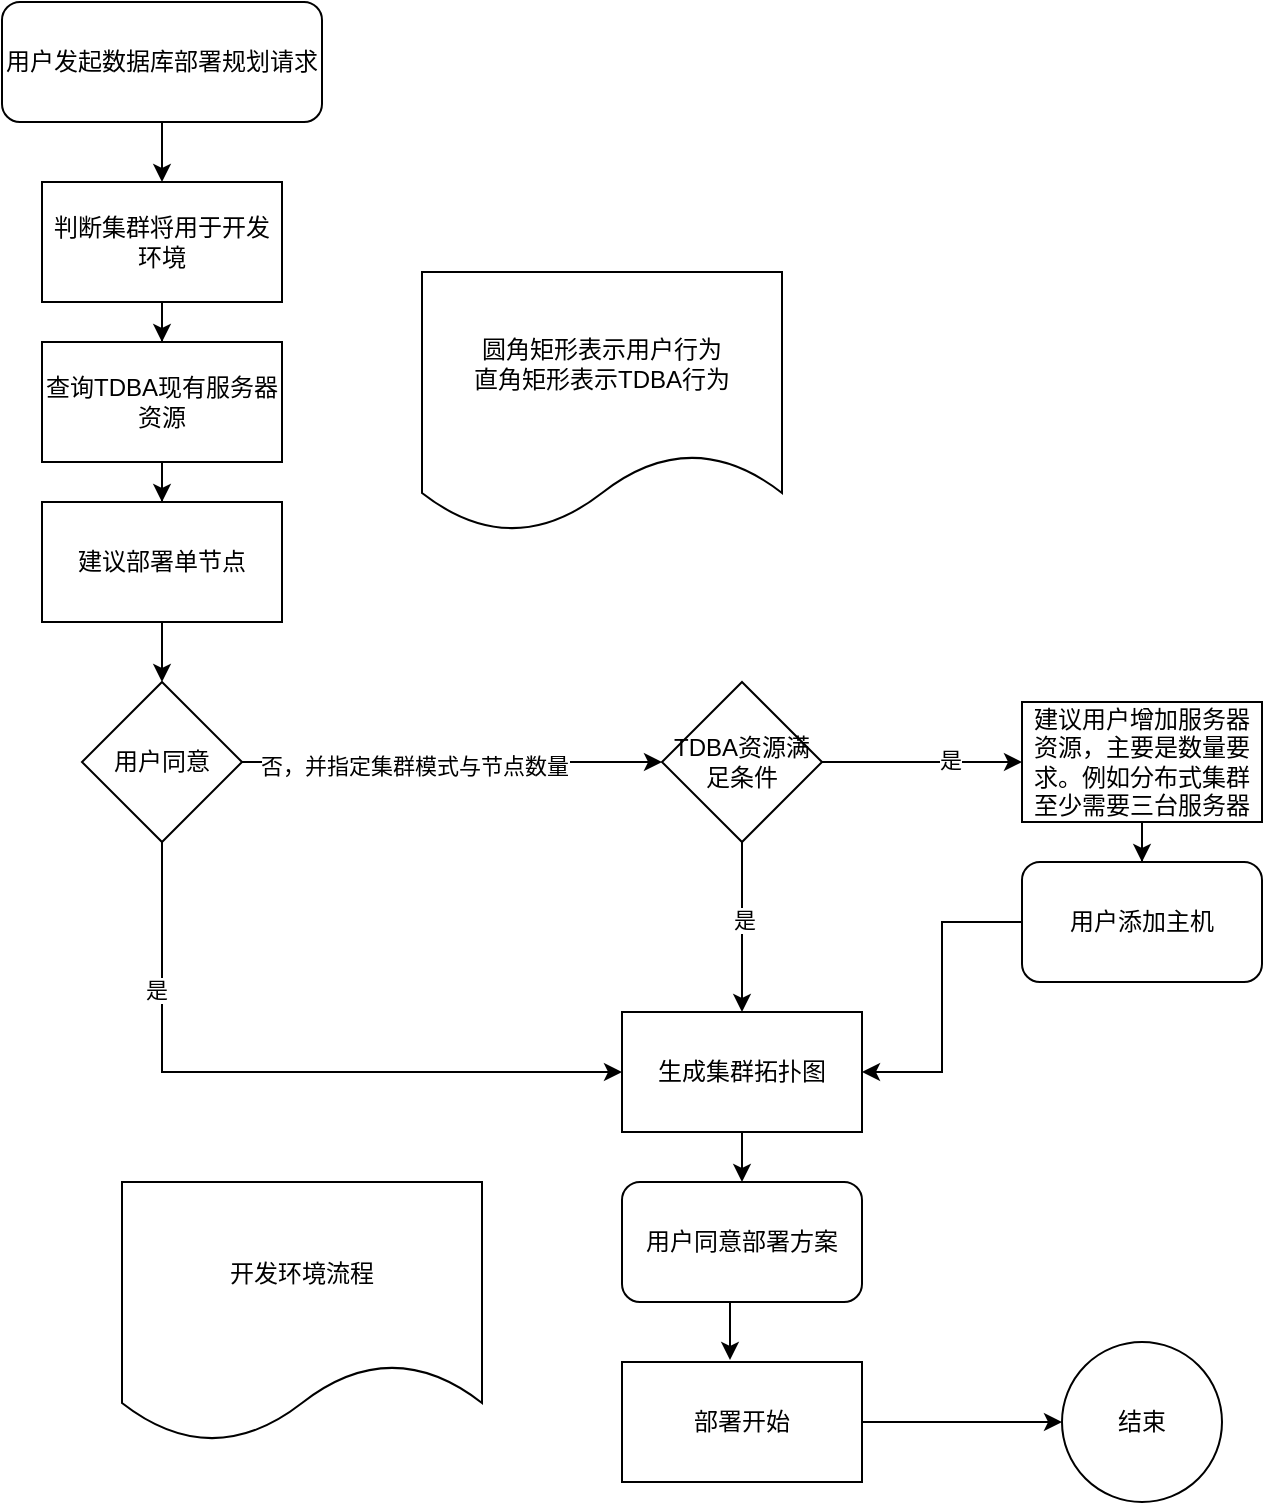 <mxfile version="24.6.2" type="github">
  <diagram id="C5RBs43oDa-KdzZeNtuy" name="Page-1">
    <mxGraphModel dx="1674" dy="738" grid="1" gridSize="10" guides="1" tooltips="1" connect="1" arrows="1" fold="1" page="1" pageScale="1" pageWidth="827" pageHeight="1169" math="0" shadow="0">
      <root>
        <mxCell id="WIyWlLk6GJQsqaUBKTNV-0" />
        <mxCell id="WIyWlLk6GJQsqaUBKTNV-1" parent="WIyWlLk6GJQsqaUBKTNV-0" />
        <mxCell id="5DEuAuNzQNV4okEuvg3l-0" value="" style="edgeStyle=orthogonalEdgeStyle;rounded=0;orthogonalLoop=1;jettySize=auto;html=1;" parent="WIyWlLk6GJQsqaUBKTNV-1" source="5DEuAuNzQNV4okEuvg3l-1" target="5DEuAuNzQNV4okEuvg3l-2" edge="1">
          <mxGeometry relative="1" as="geometry" />
        </mxCell>
        <mxCell id="5DEuAuNzQNV4okEuvg3l-1" value="用户发起数据库部署规划请求" style="rounded=1;whiteSpace=wrap;html=1;" parent="WIyWlLk6GJQsqaUBKTNV-1" vertex="1">
          <mxGeometry x="100" y="20" width="160" height="60" as="geometry" />
        </mxCell>
        <mxCell id="5DEuAuNzQNV4okEuvg3l-4" value="" style="edgeStyle=orthogonalEdgeStyle;rounded=0;orthogonalLoop=1;jettySize=auto;html=1;" parent="WIyWlLk6GJQsqaUBKTNV-1" source="5DEuAuNzQNV4okEuvg3l-2" target="5DEuAuNzQNV4okEuvg3l-3" edge="1">
          <mxGeometry relative="1" as="geometry" />
        </mxCell>
        <mxCell id="5DEuAuNzQNV4okEuvg3l-2" value="判断集群将用于开发环境" style="rounded=0;whiteSpace=wrap;html=1;" parent="WIyWlLk6GJQsqaUBKTNV-1" vertex="1">
          <mxGeometry x="120" y="110" width="120" height="60" as="geometry" />
        </mxCell>
        <mxCell id="5DEuAuNzQNV4okEuvg3l-6" value="" style="edgeStyle=orthogonalEdgeStyle;rounded=0;orthogonalLoop=1;jettySize=auto;html=1;" parent="WIyWlLk6GJQsqaUBKTNV-1" source="5DEuAuNzQNV4okEuvg3l-3" target="5DEuAuNzQNV4okEuvg3l-5" edge="1">
          <mxGeometry relative="1" as="geometry" />
        </mxCell>
        <mxCell id="5DEuAuNzQNV4okEuvg3l-3" value="查询TDBA现有服务器资源" style="whiteSpace=wrap;html=1;rounded=0;" parent="WIyWlLk6GJQsqaUBKTNV-1" vertex="1">
          <mxGeometry x="120" y="190" width="120" height="60" as="geometry" />
        </mxCell>
        <mxCell id="5DEuAuNzQNV4okEuvg3l-8" value="" style="edgeStyle=orthogonalEdgeStyle;rounded=0;orthogonalLoop=1;jettySize=auto;html=1;" parent="WIyWlLk6GJQsqaUBKTNV-1" source="5DEuAuNzQNV4okEuvg3l-5" target="5DEuAuNzQNV4okEuvg3l-7" edge="1">
          <mxGeometry relative="1" as="geometry" />
        </mxCell>
        <mxCell id="5DEuAuNzQNV4okEuvg3l-5" value="建议部署单节点" style="whiteSpace=wrap;html=1;rounded=0;" parent="WIyWlLk6GJQsqaUBKTNV-1" vertex="1">
          <mxGeometry x="120" y="270" width="120" height="60" as="geometry" />
        </mxCell>
        <mxCell id="5DEuAuNzQNV4okEuvg3l-18" value="" style="edgeStyle=orthogonalEdgeStyle;rounded=0;orthogonalLoop=1;jettySize=auto;html=1;" parent="WIyWlLk6GJQsqaUBKTNV-1" source="5DEuAuNzQNV4okEuvg3l-7" target="5DEuAuNzQNV4okEuvg3l-17" edge="1">
          <mxGeometry relative="1" as="geometry" />
        </mxCell>
        <mxCell id="5DEuAuNzQNV4okEuvg3l-19" value="否，并指定集群模式与节点数量" style="edgeLabel;html=1;align=center;verticalAlign=middle;resizable=0;points=[];" parent="5DEuAuNzQNV4okEuvg3l-18" vertex="1" connectable="0">
          <mxGeometry x="-0.185" y="-2" relative="1" as="geometry">
            <mxPoint as="offset" />
          </mxGeometry>
        </mxCell>
        <mxCell id="5DEuAuNzQNV4okEuvg3l-23" style="edgeStyle=orthogonalEdgeStyle;rounded=0;orthogonalLoop=1;jettySize=auto;html=1;exitX=0.5;exitY=1;exitDx=0;exitDy=0;entryX=0;entryY=0.5;entryDx=0;entryDy=0;" parent="WIyWlLk6GJQsqaUBKTNV-1" source="5DEuAuNzQNV4okEuvg3l-7" target="5DEuAuNzQNV4okEuvg3l-20" edge="1">
          <mxGeometry relative="1" as="geometry" />
        </mxCell>
        <mxCell id="5DEuAuNzQNV4okEuvg3l-24" value="是" style="edgeLabel;html=1;align=center;verticalAlign=middle;resizable=0;points=[];" parent="5DEuAuNzQNV4okEuvg3l-23" vertex="1" connectable="0">
          <mxGeometry x="-0.573" y="-3" relative="1" as="geometry">
            <mxPoint as="offset" />
          </mxGeometry>
        </mxCell>
        <mxCell id="5DEuAuNzQNV4okEuvg3l-7" value="用户同意" style="rhombus;whiteSpace=wrap;html=1;rounded=0;" parent="WIyWlLk6GJQsqaUBKTNV-1" vertex="1">
          <mxGeometry x="140" y="360" width="80" height="80" as="geometry" />
        </mxCell>
        <mxCell id="5DEuAuNzQNV4okEuvg3l-14" value="&lt;span style=&quot;text-wrap: nowrap;&quot;&gt;圆角矩形表示用户行为&lt;/span&gt;&lt;div style=&quot;text-wrap: nowrap;&quot;&gt;直角矩形表示TDBA行为&lt;/div&gt;" style="shape=document;whiteSpace=wrap;html=1;boundedLbl=1;" parent="WIyWlLk6GJQsqaUBKTNV-1" vertex="1">
          <mxGeometry x="310" y="155" width="180" height="130" as="geometry" />
        </mxCell>
        <mxCell id="5DEuAuNzQNV4okEuvg3l-21" value="" style="edgeStyle=orthogonalEdgeStyle;rounded=0;orthogonalLoop=1;jettySize=auto;html=1;" parent="WIyWlLk6GJQsqaUBKTNV-1" source="5DEuAuNzQNV4okEuvg3l-17" target="5DEuAuNzQNV4okEuvg3l-20" edge="1">
          <mxGeometry relative="1" as="geometry" />
        </mxCell>
        <mxCell id="5DEuAuNzQNV4okEuvg3l-22" value="是" style="edgeLabel;html=1;align=center;verticalAlign=middle;resizable=0;points=[];" parent="5DEuAuNzQNV4okEuvg3l-21" vertex="1" connectable="0">
          <mxGeometry x="-0.078" y="1" relative="1" as="geometry">
            <mxPoint as="offset" />
          </mxGeometry>
        </mxCell>
        <mxCell id="5DEuAuNzQNV4okEuvg3l-26" value="" style="edgeStyle=orthogonalEdgeStyle;rounded=0;orthogonalLoop=1;jettySize=auto;html=1;" parent="WIyWlLk6GJQsqaUBKTNV-1" source="5DEuAuNzQNV4okEuvg3l-17" target="5DEuAuNzQNV4okEuvg3l-25" edge="1">
          <mxGeometry relative="1" as="geometry" />
        </mxCell>
        <mxCell id="5DEuAuNzQNV4okEuvg3l-27" value="是" style="edgeLabel;html=1;align=center;verticalAlign=middle;resizable=0;points=[];" parent="5DEuAuNzQNV4okEuvg3l-26" vertex="1" connectable="0">
          <mxGeometry x="0.267" y="1" relative="1" as="geometry">
            <mxPoint as="offset" />
          </mxGeometry>
        </mxCell>
        <mxCell id="5DEuAuNzQNV4okEuvg3l-17" value="TDBA资源满足条件" style="rhombus;whiteSpace=wrap;html=1;rounded=0;" parent="WIyWlLk6GJQsqaUBKTNV-1" vertex="1">
          <mxGeometry x="430" y="360" width="80" height="80" as="geometry" />
        </mxCell>
        <mxCell id="5DEuAuNzQNV4okEuvg3l-34" value="" style="edgeStyle=orthogonalEdgeStyle;rounded=0;orthogonalLoop=1;jettySize=auto;html=1;" parent="WIyWlLk6GJQsqaUBKTNV-1" source="5DEuAuNzQNV4okEuvg3l-20" target="5DEuAuNzQNV4okEuvg3l-33" edge="1">
          <mxGeometry relative="1" as="geometry" />
        </mxCell>
        <mxCell id="5DEuAuNzQNV4okEuvg3l-20" value="生成集群拓扑图" style="whiteSpace=wrap;html=1;rounded=0;" parent="WIyWlLk6GJQsqaUBKTNV-1" vertex="1">
          <mxGeometry x="410" y="525" width="120" height="60" as="geometry" />
        </mxCell>
        <mxCell id="5DEuAuNzQNV4okEuvg3l-29" value="" style="edgeStyle=orthogonalEdgeStyle;rounded=0;orthogonalLoop=1;jettySize=auto;html=1;" parent="WIyWlLk6GJQsqaUBKTNV-1" source="5DEuAuNzQNV4okEuvg3l-25" target="5DEuAuNzQNV4okEuvg3l-28" edge="1">
          <mxGeometry relative="1" as="geometry" />
        </mxCell>
        <mxCell id="5DEuAuNzQNV4okEuvg3l-25" value="建议用户增加服务器资源，主要是数量要求。例如分布式集群至少需要三台服务器" style="whiteSpace=wrap;html=1;rounded=0;" parent="WIyWlLk6GJQsqaUBKTNV-1" vertex="1">
          <mxGeometry x="610" y="370" width="120" height="60" as="geometry" />
        </mxCell>
        <mxCell id="5DEuAuNzQNV4okEuvg3l-30" style="edgeStyle=orthogonalEdgeStyle;rounded=0;orthogonalLoop=1;jettySize=auto;html=1;entryX=1;entryY=0.5;entryDx=0;entryDy=0;" parent="WIyWlLk6GJQsqaUBKTNV-1" source="5DEuAuNzQNV4okEuvg3l-28" target="5DEuAuNzQNV4okEuvg3l-20" edge="1">
          <mxGeometry relative="1" as="geometry" />
        </mxCell>
        <mxCell id="5DEuAuNzQNV4okEuvg3l-28" value="用户添加主机" style="rounded=1;whiteSpace=wrap;html=1;" parent="WIyWlLk6GJQsqaUBKTNV-1" vertex="1">
          <mxGeometry x="610" y="450" width="120" height="60" as="geometry" />
        </mxCell>
        <mxCell id="5DEuAuNzQNV4okEuvg3l-33" value="用户同意部署方案" style="rounded=1;whiteSpace=wrap;html=1;" parent="WIyWlLk6GJQsqaUBKTNV-1" vertex="1">
          <mxGeometry x="410" y="610" width="120" height="60" as="geometry" />
        </mxCell>
        <mxCell id="5DEuAuNzQNV4okEuvg3l-38" value="" style="edgeStyle=orthogonalEdgeStyle;rounded=0;orthogonalLoop=1;jettySize=auto;html=1;" parent="WIyWlLk6GJQsqaUBKTNV-1" source="5DEuAuNzQNV4okEuvg3l-35" target="5DEuAuNzQNV4okEuvg3l-37" edge="1">
          <mxGeometry relative="1" as="geometry" />
        </mxCell>
        <mxCell id="5DEuAuNzQNV4okEuvg3l-35" value="部署开始" style="rounded=0;whiteSpace=wrap;html=1;" parent="WIyWlLk6GJQsqaUBKTNV-1" vertex="1">
          <mxGeometry x="410" y="700" width="120" height="60" as="geometry" />
        </mxCell>
        <mxCell id="5DEuAuNzQNV4okEuvg3l-36" style="edgeStyle=orthogonalEdgeStyle;rounded=0;orthogonalLoop=1;jettySize=auto;html=1;exitX=0.5;exitY=1;exitDx=0;exitDy=0;entryX=0.45;entryY=-0.017;entryDx=0;entryDy=0;entryPerimeter=0;" parent="WIyWlLk6GJQsqaUBKTNV-1" source="5DEuAuNzQNV4okEuvg3l-33" target="5DEuAuNzQNV4okEuvg3l-35" edge="1">
          <mxGeometry relative="1" as="geometry" />
        </mxCell>
        <mxCell id="5DEuAuNzQNV4okEuvg3l-37" value="结束" style="ellipse;whiteSpace=wrap;html=1;rounded=0;" parent="WIyWlLk6GJQsqaUBKTNV-1" vertex="1">
          <mxGeometry x="630" y="690" width="80" height="80" as="geometry" />
        </mxCell>
        <mxCell id="yf7L-0aOXAA4iviH_Y5q-0" value="&lt;span style=&quot;text-wrap: nowrap;&quot;&gt;开发环境流程&lt;/span&gt;" style="shape=document;whiteSpace=wrap;html=1;boundedLbl=1;" vertex="1" parent="WIyWlLk6GJQsqaUBKTNV-1">
          <mxGeometry x="160" y="610" width="180" height="130" as="geometry" />
        </mxCell>
      </root>
    </mxGraphModel>
  </diagram>
</mxfile>

